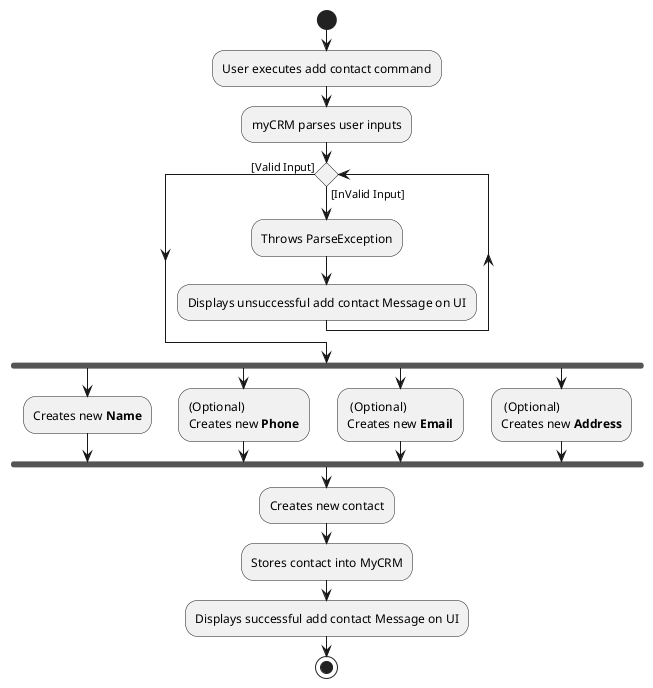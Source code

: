@startuml
start
:User executes add contact command;
:myCRM parses user inputs;
while () is ([InValid Input])
    :Throws ParseException;
    :Displays unsuccessful add contact Message on UI;
endwhile ([Valid Input])
    fork
    :Creates new **Name**;
    fork again
    :(Optional)
    Creates new **Phone**;
    fork again
    : (Optional)
    Creates new **Email**;
    fork again
    : (Optional)
    Creates new **Address**;
    end fork
    :Creates new contact;
    :Stores contact into MyCRM;
    :Displays successful add contact Message on UI;
stop
@enduml
